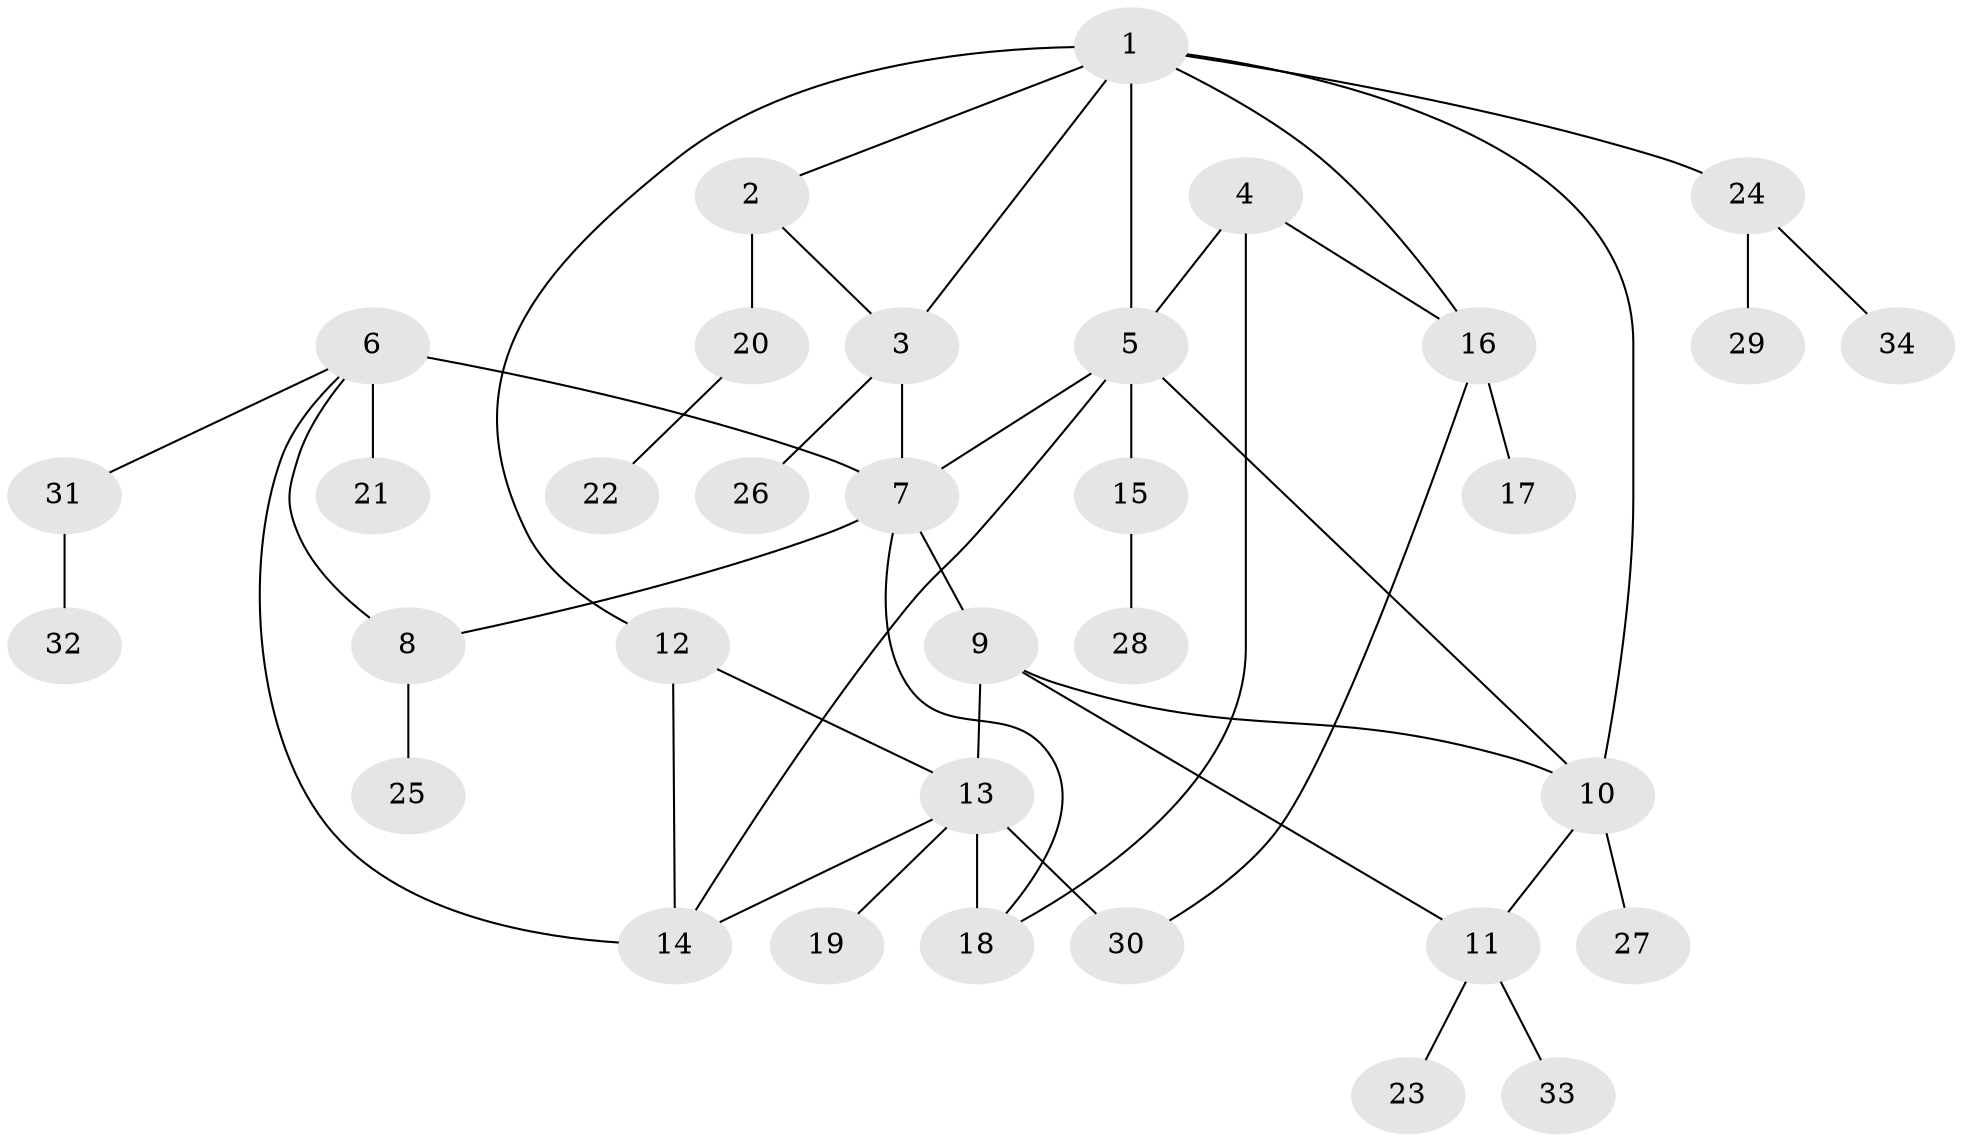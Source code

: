 // original degree distribution, {8: 0.04477611940298507, 3: 0.05970149253731343, 5: 0.07462686567164178, 4: 0.07462686567164178, 2: 0.16417910447761194, 7: 0.014925373134328358, 6: 0.014925373134328358, 10: 0.014925373134328358, 1: 0.5373134328358209}
// Generated by graph-tools (version 1.1) at 2025/37/03/09/25 02:37:23]
// undirected, 34 vertices, 47 edges
graph export_dot {
graph [start="1"]
  node [color=gray90,style=filled];
  1;
  2;
  3;
  4;
  5;
  6;
  7;
  8;
  9;
  10;
  11;
  12;
  13;
  14;
  15;
  16;
  17;
  18;
  19;
  20;
  21;
  22;
  23;
  24;
  25;
  26;
  27;
  28;
  29;
  30;
  31;
  32;
  33;
  34;
  1 -- 2 [weight=1.0];
  1 -- 3 [weight=1.0];
  1 -- 5 [weight=1.0];
  1 -- 10 [weight=1.0];
  1 -- 12 [weight=1.0];
  1 -- 16 [weight=1.0];
  1 -- 24 [weight=1.0];
  2 -- 3 [weight=1.0];
  2 -- 20 [weight=3.0];
  3 -- 7 [weight=1.0];
  3 -- 26 [weight=1.0];
  4 -- 5 [weight=2.0];
  4 -- 16 [weight=1.0];
  4 -- 18 [weight=1.0];
  5 -- 7 [weight=1.0];
  5 -- 10 [weight=1.0];
  5 -- 14 [weight=1.0];
  5 -- 15 [weight=1.0];
  6 -- 7 [weight=1.0];
  6 -- 8 [weight=1.0];
  6 -- 14 [weight=1.0];
  6 -- 21 [weight=3.0];
  6 -- 31 [weight=1.0];
  7 -- 8 [weight=1.0];
  7 -- 9 [weight=1.0];
  7 -- 18 [weight=1.0];
  8 -- 25 [weight=1.0];
  9 -- 10 [weight=1.0];
  9 -- 11 [weight=1.0];
  9 -- 13 [weight=1.0];
  10 -- 11 [weight=1.0];
  10 -- 27 [weight=1.0];
  11 -- 23 [weight=1.0];
  11 -- 33 [weight=1.0];
  12 -- 13 [weight=1.0];
  12 -- 14 [weight=1.0];
  13 -- 14 [weight=1.0];
  13 -- 18 [weight=1.0];
  13 -- 19 [weight=1.0];
  13 -- 30 [weight=4.0];
  15 -- 28 [weight=1.0];
  16 -- 17 [weight=3.0];
  16 -- 30 [weight=1.0];
  20 -- 22 [weight=1.0];
  24 -- 29 [weight=1.0];
  24 -- 34 [weight=1.0];
  31 -- 32 [weight=1.0];
}
